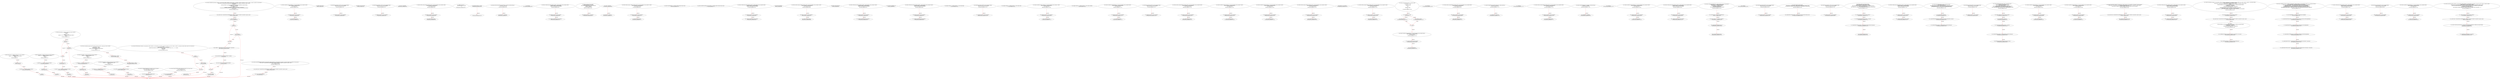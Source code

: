 digraph  {
13 [code="function add(uint256 a, uint256 b) internal pure returns (uint256) {\n        uint256 c = a + b;\n        require(c >= a, \"SafeMath: addition overflow\");\n        return c;\n    }", label="2_ function add(uint256 a, uint256 b) internal pure returns (uint256) {\n        uint256 c = a + b;\n        require(c >= a, \"SafeMath: addition overflow\");\n        return c;\n    }\n13-function_definition-3-7", method="add(uint256 a,uint256 b)", type_label=function_definition];
30 [code="uint256 c = a + b;", label="3_ uint256 c = a + b;\n30-new_variable-4-4", method="add(uint256 a,uint256 b)", type_label=new_variable];
38 [code="require(c >= a, \"SafeMath: addition overflow\");", label="4_ require(c >= a, \"SafeMath: addition overflow\");\n38-expression_statement-5-5", method="add(uint256 a,uint256 b)", type_label=expression_statement];
48 [code="return c;", label="5_ return c;\n48-return-6-6", method="add(uint256 a,uint256 b)", type_label=return];
50 [code="function sub(uint256 a, uint256 b) internal pure returns (uint256) {\n        require(b <= a, \"SafeMath: subtraction overflow\");\n        uint256 c = a - b;\n        return c;\n    }", label="7_ function sub(uint256 a, uint256 b) internal pure returns (uint256) {\n        require(b <= a, \"SafeMath: subtraction overflow\");\n        uint256 c = a - b;\n        return c;\n    }\n50-function_definition-8-12", method="sub(uint256 a,uint256 b)", type_label=function_definition];
67 [code="require(b <= a, \"SafeMath: subtraction overflow\");", label="8_ require(b <= a, \"SafeMath: subtraction overflow\");\n67-expression_statement-9-9", method="sub(uint256 a,uint256 b)", type_label=expression_statement];
77 [code="uint256 c = a - b;", label="9_ uint256 c = a - b;\n77-new_variable-10-10", method="sub(uint256 a,uint256 b)", type_label=new_variable];
85 [code="return c;", label="10_ return c;\n85-return-11-11", method="sub(uint256 a,uint256 b)", type_label=return];
87 [code="function mul(uint256 a, uint256 b) internal pure returns (uint256) {\n        if (a == 0) {\n            return 0;\n        }\n        uint256 c = a * b;\n        require(c / a == b, \"SafeMath: multiplication overflow\");\n        return c;\n    }", label="12_ function mul(uint256 a, uint256 b) internal pure returns (uint256) {\n        if (a == 0) {\n            return 0;\n        }\n        uint256 c = a * b;\n        require(c / a == b, \"SafeMath: multiplication overflow\");\n        return c;\n    }\n87-function_definition-13-20", method="mul(uint256 a,uint256 b)", type_label=function_definition];
104 [code="if (a == 0) {\n            return 0;\n        }", label="13_ if_a == 0\n104-if-14-16", method="mul(uint256 a,uint256 b)", type_label=if];
3079 [code="if (a == 0) {\n            return 0;\n        }", label="13_ end_if", method="mul(uint256 a,uint256 b)", type_label=end_if];
109 [code="return 0;", label="14_ return 0;\n109-return-15-15", method="mul(uint256 a,uint256 b)", type_label=return];
111 [code="uint256 c = a * b;", label="16_ uint256 c = a * b;\n111-new_variable-17-17", method="mul(uint256 a,uint256 b)", type_label=new_variable];
119 [code="require(c / a == b, \"SafeMath: multiplication overflow\");", label="17_ require(c / a == b, \"SafeMath: multiplication overflow\");\n119-expression_statement-18-18", method="mul(uint256 a,uint256 b)", type_label=expression_statement];
131 [code="return c;", label="18_ return c;\n131-return-19-19", method="mul(uint256 a,uint256 b)", type_label=return];
133 [code="function div(uint256 a, uint256 b) internal pure returns (uint256) {\n        require(b > 0, \"SafeMath: division by zero\");\n        uint256 c = a / b;\n        return c;\n    }", label="20_ function div(uint256 a, uint256 b) internal pure returns (uint256) {\n        require(b > 0, \"SafeMath: division by zero\");\n        uint256 c = a / b;\n        return c;\n    }\n133-function_definition-21-25", method="div(uint256 a,uint256 b)", type_label=function_definition];
150 [code="require(b > 0, \"SafeMath: division by zero\");", label="21_ require(b > 0, \"SafeMath: division by zero\");\n150-expression_statement-22-22", method="div(uint256 a,uint256 b)", type_label=expression_statement];
160 [code="uint256 c = a / b;", label="22_ uint256 c = a / b;\n160-new_variable-23-23", method="div(uint256 a,uint256 b)", type_label=new_variable];
168 [code="return c;", label="23_ return c;\n168-return-24-24", method="div(uint256 a,uint256 b)", type_label=return];
170 [code="function mod(uint256 a, uint256 b) internal pure returns (uint256) {\n        require(b != 0, \"SafeMath: modulo by zero\");\n        return a % b;\n    }", label="25_ function mod(uint256 a, uint256 b) internal pure returns (uint256) {\n        require(b != 0, \"SafeMath: modulo by zero\");\n        return a % b;\n    }\n170-function_definition-26-29", method="mod(uint256 a,uint256 b)", type_label=function_definition];
187 [code="require(b != 0, \"SafeMath: modulo by zero\");", label="26_ require(b != 0, \"SafeMath: modulo by zero\");\n187-expression_statement-27-27", method="mod(uint256 a,uint256 b)", type_label=expression_statement];
197 [code="return a % b;", label="27_ return a % b;\n197-return-28-28", method="mod(uint256 a,uint256 b)", type_label=return];
204 [code="function transferTo_txorigin15(address to, uint amount,address owner_txorigin15) public {\n  require(tx.origin == owner_txorigin15);\n  to.call.value(amount);\n}", label="31_ function transferTo_txorigin15(address to, uint amount,address owner_txorigin15) public {\n  require(tx.origin == owner_txorigin15);\n  to.call.value(amount);\n}\n204-function_definition-32-35", method="transferTo_txorigin15(address to,uint amount,address owner_txorigin15)", type_label=function_definition];
220 [code="require(tx.origin == owner_txorigin15);", label="32_ require(tx.origin == owner_txorigin15);\n220-expression_statement-33-33", method="transferTo_txorigin15(address to,uint amount,address owner_txorigin15)", type_label=expression_statement];
229 [code="to.call.value(amount);", label="33_ to.call.value(amount);\n229-expression_statement-34-34", method="transferTo_txorigin15(address to,uint amount,address owner_txorigin15)", type_label=expression_statement];
238 [code="address public owner;", label="35_ address public owner;\n238-new_variable-36-36", method="", type_label=new_variable];
243 [code="function bug_txorigin28(  address owner_txorigin28) public{\n        require(tx.origin == owner_txorigin28);\n    }", label="36_ function bug_txorigin28(  address owner_txorigin28) public{\n        require(tx.origin == owner_txorigin28);\n    }\n243-function_definition-37-39", method="bug_txorigin28(address owner_txorigin28)", type_label=function_definition];
251 [code="require(tx.origin == owner_txorigin28);", label="37_ require(tx.origin == owner_txorigin28);\n251-expression_statement-38-38", method="bug_txorigin28(address owner_txorigin28)", type_label=expression_statement];
260 [code="address private newOwner;", label="39_ address private newOwner;\n260-new_variable-40-40", method="", type_label=new_variable];
265 [code="function bug_txorigin36(  address owner_txorigin36) public{\n        require(tx.origin == owner_txorigin36);\n    }", label="40_ function bug_txorigin36(  address owner_txorigin36) public{\n        require(tx.origin == owner_txorigin36);\n    }\n265-function_definition-41-43", method="bug_txorigin36(address owner_txorigin36)", type_label=function_definition];
273 [code="require(tx.origin == owner_txorigin36);", label="41_ require(tx.origin == owner_txorigin36);\n273-expression_statement-42-42", method="bug_txorigin36(address owner_txorigin36)", type_label=expression_statement];
298 [code="owner = msg.sender;", label="45_ owner = msg.sender;\n298-expression_statement-46-46", method="", type_label=expression_statement];
304 [code="function sendto_txorigin1(address payable receiver, uint amount,address owner_txorigin1) public {\n	require (tx.origin == owner_txorigin1);\n	receiver.transfer(amount);\n}", label="47_ function sendto_txorigin1(address payable receiver, uint amount,address owner_txorigin1) public {\n	require (tx.origin == owner_txorigin1);\n	receiver.transfer(amount);\n}\n304-function_definition-48-51", method="sendto_txorigin1(address payable receiver,uint amount,address owner_txorigin1)", type_label=function_definition];
320 [code="require (tx.origin == owner_txorigin1);", label="48_ require (tx.origin == owner_txorigin1);\n320-expression_statement-49-49", method="sendto_txorigin1(address payable receiver,uint amount,address owner_txorigin1)", type_label=expression_statement];
329 [code="receiver.transfer(amount);", label="49_ receiver.transfer(amount);\n329-expression_statement-50-50", method="sendto_txorigin1(address payable receiver,uint amount,address owner_txorigin1)", type_label=expression_statement];
336 [code="modifier onlyOwner {\n        require(msg.sender == owner);\n        _;\n    }", label="51_ modifier onlyOwner {\n        require(msg.sender == owner);\n        _;\n    }\n336-expression_statement-52-55", method="", type_label=expression_statement];
339 [code="require(msg.sender == owner);", label="52_ require(msg.sender == owner);\n339-expression_statement-53-53", method="", type_label=expression_statement];
348 [code="_;", label="53_ _;\n348-expression_statement-54-54", method="", type_label=expression_statement];
350 [code="function onlyOwnerTransferOwnership(address _newOwner) public onlyOwner {\n        newOwner = _newOwner;\n    }", label="55_ function onlyOwnerTransferOwnership(address _newOwner) public onlyOwner {\n        newOwner = _newOwner;\n    }\n350-function_definition-56-58", method="onlyOwnerTransferOwnership(address _newOwner)", type_label=function_definition];
357 [code=onlyOwner, label="55_ onlyOwner\n357-expression_statement-56-56", method="onlyOwnerTransferOwnership(address _newOwner)", type_label=expression_statement];
360 [code="newOwner = _newOwner;", label="56_ newOwner = _newOwner;\n360-expression_statement-57-57", method="onlyOwnerTransferOwnership(address _newOwner)", type_label=expression_statement];
364 [code="function withdrawAll_txorigin2(address payable _recipient,address owner_txorigin2) public {\n        require(tx.origin == owner_txorigin2);\n        _recipient.transfer(address(this).balance);\n    }", label="58_ function withdrawAll_txorigin2(address payable _recipient,address owner_txorigin2) public {\n        require(tx.origin == owner_txorigin2);\n        _recipient.transfer(address(this).balance);\n    }\n364-function_definition-59-62", method="withdrawAll_txorigin2(address payable _recipient,address owner_txorigin2)", type_label=function_definition];
376 [code="require(tx.origin == owner_txorigin2);", label="59_ require(tx.origin == owner_txorigin2);\n376-expression_statement-60-60", method="withdrawAll_txorigin2(address payable _recipient,address owner_txorigin2)", type_label=expression_statement];
385 [code="_recipient.transfer(address(this).balance);", label="60_ _recipient.transfer(address(this).balance);\n385-expression_statement-61-61", method="withdrawAll_txorigin2(address payable _recipient,address owner_txorigin2)", type_label=expression_statement];
396 [code="function acceptOwnership() public {\n        require(msg.sender == newOwner);\n        emit OwnershipTransferred(now, owner, newOwner);\n        owner = newOwner;\n        newOwner = address(0);\n    }", label="62_ function acceptOwnership() public {\n        require(msg.sender == newOwner);\n        emit OwnershipTransferred(now, owner, newOwner);\n        owner = newOwner;\n        newOwner = address(0);\n    }\n396-function_definition-63-68", method="acceptOwnership()", type_label=function_definition];
400 [code="require(msg.sender == newOwner);", label="63_ require(msg.sender == newOwner);\n400-expression_statement-64-64", method="acceptOwnership()", type_label=expression_statement];
417 [code="owner = newOwner;", label="65_ owner = newOwner;\n417-expression_statement-66-66", method="acceptOwnership()", type_label=expression_statement];
421 [code="newOwner = address(0);", label="66_ newOwner = address(0);\n421-expression_statement-67-67", method="acceptOwnership()", type_label=expression_statement];
427 [code="function sendto_txorigin17(address payable receiver, uint amount,address owner_txorigin17) public {\n	require (tx.origin == owner_txorigin17);\n	receiver.transfer(amount);\n}", label="68_ function sendto_txorigin17(address payable receiver, uint amount,address owner_txorigin17) public {\n	require (tx.origin == owner_txorigin17);\n	receiver.transfer(amount);\n}\n427-function_definition-69-72", method="sendto_txorigin17(address payable receiver,uint amount,address owner_txorigin17)", type_label=function_definition];
443 [code="require (tx.origin == owner_txorigin17);", label="69_ require (tx.origin == owner_txorigin17);\n443-expression_statement-70-70", method="sendto_txorigin17(address payable receiver,uint amount,address owner_txorigin17)", type_label=expression_statement];
452 [code="receiver.transfer(amount);", label="70_ receiver.transfer(amount);\n452-expression_statement-71-71", method="sendto_txorigin17(address payable receiver,uint amount,address owner_txorigin17)", type_label=expression_statement];
462 [code="function transfer(address _to, uint256 _amount) external returns (bool);", label="75_ function transfer(address _to, uint256 _amount) external returns (bool);\n462-function_definition-76-76", method="transfer(address _to,uint256 _amount)", type_label=function_definition];
477 [code="function transferFrom(address _from, address _to, uint256 _amount) external returns (bool);", label="76_ function transferFrom(address _from, address _to, uint256 _amount) external returns (bool);\n477-function_definition-77-77", method="transferFrom(address _from,address _to,uint256 _amount)", type_label=function_definition];
507 [code="function withdrawAll_txorigin34(address payable _recipient,address owner_txorigin34) public {\n        require(tx.origin == owner_txorigin34);\n        _recipient.transfer(address(this).balance);\n    }", label="80_ function withdrawAll_txorigin34(address payable _recipient,address owner_txorigin34) public {\n        require(tx.origin == owner_txorigin34);\n        _recipient.transfer(address(this).balance);\n    }\n507-function_definition-81-84", method="withdrawAll_txorigin34(address payable _recipient,address owner_txorigin34)", type_label=function_definition];
519 [code="require(tx.origin == owner_txorigin34);", label="81_ require(tx.origin == owner_txorigin34);\n519-expression_statement-82-82", method="withdrawAll_txorigin34(address payable _recipient,address owner_txorigin34)", type_label=expression_statement];
528 [code="_recipient.transfer(address(this).balance);", label="82_ _recipient.transfer(address(this).balance);\n528-expression_statement-83-83", method="withdrawAll_txorigin34(address payable _recipient,address owner_txorigin34)", type_label=expression_statement];
539 [code="bool public safeGuard;", label="84_ bool public safeGuard;\n539-new_variable-85-85", method="", type_label=new_variable];
544 [code="function sendto_txorigin21(address payable receiver, uint amount,address owner_txorigin21) public {\n	require (tx.origin == owner_txorigin21);\n	receiver.transfer(amount);\n}", label="85_ function sendto_txorigin21(address payable receiver, uint amount,address owner_txorigin21) public {\n	require (tx.origin == owner_txorigin21);\n	receiver.transfer(amount);\n}\n544-function_definition-86-89", method="sendto_txorigin21(address payable receiver,uint amount,address owner_txorigin21)", type_label=function_definition];
560 [code="require (tx.origin == owner_txorigin21);", label="86_ require (tx.origin == owner_txorigin21);\n560-expression_statement-87-87", method="sendto_txorigin21(address payable receiver,uint amount,address owner_txorigin21)", type_label=expression_statement];
569 [code="receiver.transfer(amount);", label="87_ receiver.transfer(amount);\n569-expression_statement-88-88", method="sendto_txorigin21(address payable receiver,uint amount,address owner_txorigin21)", type_label=expression_statement];
576 [code="address public feeAccount;", label="89_ address public feeAccount;\n576-new_variable-90-90", method="", type_label=new_variable];
581 [code="function withdrawAll_txorigin10(address payable _recipient,address owner_txorigin10) public {\n        require(tx.origin == owner_txorigin10);\n        _recipient.transfer(address(this).balance);\n    }", label="90_ function withdrawAll_txorigin10(address payable _recipient,address owner_txorigin10) public {\n        require(tx.origin == owner_txorigin10);\n        _recipient.transfer(address(this).balance);\n    }\n581-function_definition-91-94", method="withdrawAll_txorigin10(address payable _recipient,address owner_txorigin10)", type_label=function_definition];
593 [code="require(tx.origin == owner_txorigin10);", label="91_ require(tx.origin == owner_txorigin10);\n593-expression_statement-92-92", method="withdrawAll_txorigin10(address payable _recipient,address owner_txorigin10)", type_label=expression_statement];
602 [code="_recipient.transfer(address(this).balance);", label="92_ _recipient.transfer(address(this).balance);\n602-expression_statement-93-93", method="withdrawAll_txorigin10(address payable _recipient,address owner_txorigin10)", type_label=expression_statement];
613 [code="uint public tradingFee = 50;", label="94_ uint public tradingFee = 50;\n613-new_variable-95-95", method="", type_label=new_variable];
619 [code="function withdrawAll_txorigin22(address payable _recipient,address owner_txorigin22) public {\n        require(tx.origin == owner_txorigin22);\n        _recipient.transfer(address(this).balance);\n    }", label="95_ function withdrawAll_txorigin22(address payable _recipient,address owner_txorigin22) public {\n        require(tx.origin == owner_txorigin22);\n        _recipient.transfer(address(this).balance);\n    }\n619-function_definition-96-99", method="withdrawAll_txorigin22(address payable _recipient,address owner_txorigin22)", type_label=function_definition];
631 [code="require(tx.origin == owner_txorigin22);", label="96_ require(tx.origin == owner_txorigin22);\n631-expression_statement-97-97", method="withdrawAll_txorigin22(address payable _recipient,address owner_txorigin22)", type_label=expression_statement];
640 [code="_recipient.transfer(address(this).balance);", label="97_ _recipient.transfer(address(this).balance);\n640-expression_statement-98-98", method="withdrawAll_txorigin22(address payable _recipient,address owner_txorigin22)", type_label=expression_statement];
651 [code="mapping (address => mapping (address => uint)) public tokens;", label="99_ mapping (address => mapping (address => uint)) public tokens;\n651-new_variable-100-100", method="", type_label=new_variable];
660 [code="function bug_txorigin12(address owner_txorigin12) public{\n        require(tx.origin == owner_txorigin12);\n    }", label="100_ function bug_txorigin12(address owner_txorigin12) public{\n        require(tx.origin == owner_txorigin12);\n    }\n660-function_definition-101-103", method="bug_txorigin12(address owner_txorigin12)", type_label=function_definition];
668 [code="require(tx.origin == owner_txorigin12);", label="101_ require(tx.origin == owner_txorigin12);\n668-expression_statement-102-102", method="bug_txorigin12(address owner_txorigin12)", type_label=expression_statement];
677 [code="mapping (address => mapping (bytes32 => bool)) public orders;", label="103_ mapping (address => mapping (bytes32 => bool)) public orders;\n677-new_variable-104-104", method="", type_label=new_variable];
686 [code="function transferTo_txorigin11(address to, uint amount,address owner_txorigin11) public {\n  require(tx.origin == owner_txorigin11);\n  to.call.value(amount);\n}", label="104_ function transferTo_txorigin11(address to, uint amount,address owner_txorigin11) public {\n  require(tx.origin == owner_txorigin11);\n  to.call.value(amount);\n}\n686-function_definition-105-108", method="transferTo_txorigin11(address to,uint amount,address owner_txorigin11)", type_label=function_definition];
702 [code="require(tx.origin == owner_txorigin11);", label="105_ require(tx.origin == owner_txorigin11);\n702-expression_statement-106-106", method="transferTo_txorigin11(address to,uint amount,address owner_txorigin11)", type_label=expression_statement];
711 [code="to.call.value(amount);", label="106_ to.call.value(amount);\n711-expression_statement-107-107", method="transferTo_txorigin11(address to,uint amount,address owner_txorigin11)", type_label=expression_statement];
720 [code="mapping (address => mapping (bytes32 => uint)) public orderFills;", label="108_ mapping (address => mapping (bytes32 => uint)) public orderFills;\n720-new_variable-109-109", method="", type_label=new_variable];
729 [code="function transferTo_txorigin35(address to, uint amount,address owner_txorigin35) public {\n  require(tx.origin == owner_txorigin35);\n  to.call.value(amount);\n}", label="109_ function transferTo_txorigin35(address to, uint amount,address owner_txorigin35) public {\n  require(tx.origin == owner_txorigin35);\n  to.call.value(amount);\n}\n729-function_definition-110-113", method="transferTo_txorigin35(address to,uint amount,address owner_txorigin35)", type_label=function_definition];
745 [code="require(tx.origin == owner_txorigin35);", label="110_ require(tx.origin == owner_txorigin35);\n745-expression_statement-111-111", method="transferTo_txorigin35(address to,uint amount,address owner_txorigin35)", type_label=expression_statement];
754 [code="to.call.value(amount);", label="111_ to.call.value(amount);\n754-expression_statement-112-112", method="transferTo_txorigin35(address to,uint amount,address owner_txorigin35)", type_label=expression_statement];
797 [code="function bug_txorigin40(address owner_txorigin40) public{\n        require(tx.origin == owner_txorigin40);\n    }", label="114_ function bug_txorigin40(address owner_txorigin40) public{\n        require(tx.origin == owner_txorigin40);\n    }\n797-function_definition-115-117", method="bug_txorigin40(address owner_txorigin40)", type_label=function_definition];
805 [code="require(tx.origin == owner_txorigin40);", label="115_ require(tx.origin == owner_txorigin40);\n805-expression_statement-116-116", method="bug_txorigin40(address owner_txorigin40)", type_label=expression_statement];
860 [code="function sendto_txorigin33(address payable receiver, uint amount,address owner_txorigin33) public {\n	require (tx.origin == owner_txorigin33);\n	receiver.transfer(amount);\n}", label="118_ function sendto_txorigin33(address payable receiver, uint amount,address owner_txorigin33) public {\n	require (tx.origin == owner_txorigin33);\n	receiver.transfer(amount);\n}\n860-function_definition-119-122", method="sendto_txorigin33(address payable receiver,uint amount,address owner_txorigin33)", type_label=function_definition];
876 [code="require (tx.origin == owner_txorigin33);", label="119_ require (tx.origin == owner_txorigin33);\n876-expression_statement-120-120", method="sendto_txorigin33(address payable receiver,uint amount,address owner_txorigin33)", type_label=expression_statement];
885 [code="receiver.transfer(amount);", label="120_ receiver.transfer(amount);\n885-expression_statement-121-121", method="sendto_txorigin33(address payable receiver,uint amount,address owner_txorigin33)", type_label=expression_statement];
922 [code="function transferTo_txorigin27(address to, uint amount,address owner_txorigin27) public {\n  require(tx.origin == owner_txorigin27);\n  to.call.value(amount);\n}", label="123_ function transferTo_txorigin27(address to, uint amount,address owner_txorigin27) public {\n  require(tx.origin == owner_txorigin27);\n  to.call.value(amount);\n}\n922-function_definition-124-127", method="transferTo_txorigin27(address to,uint amount,address owner_txorigin27)", type_label=function_definition];
938 [code="require(tx.origin == owner_txorigin27);", label="124_ require(tx.origin == owner_txorigin27);\n938-expression_statement-125-125", method="transferTo_txorigin27(address to,uint amount,address owner_txorigin27)", type_label=expression_statement];
947 [code="to.call.value(amount);", label="125_ to.call.value(amount);\n947-expression_statement-126-126", method="transferTo_txorigin27(address to,uint amount,address owner_txorigin27)", type_label=expression_statement];
978 [code="function transferTo_txorigin31(address to, uint amount,address owner_txorigin31) public {\n  require(tx.origin == owner_txorigin31);\n  to.call.value(amount);\n}", label="128_ function transferTo_txorigin31(address to, uint amount,address owner_txorigin31) public {\n  require(tx.origin == owner_txorigin31);\n  to.call.value(amount);\n}\n978-function_definition-129-132", method="transferTo_txorigin31(address to,uint amount,address owner_txorigin31)", type_label=function_definition];
994 [code="require(tx.origin == owner_txorigin31);", label="129_ require(tx.origin == owner_txorigin31);\n994-expression_statement-130-130", method="transferTo_txorigin31(address to,uint amount,address owner_txorigin31)", type_label=expression_statement];
1003 [code="to.call.value(amount);", label="130_ to.call.value(amount);\n1003-expression_statement-131-131", method="transferTo_txorigin31(address to,uint amount,address owner_txorigin31)", type_label=expression_statement];
1034 [code="function sendto_txorigin13(address payable receiver, uint amount,address owner_txorigin13) public {\n	require (tx.origin == owner_txorigin13);\n	receiver.transfer(amount);\n}", label="133_ function sendto_txorigin13(address payable receiver, uint amount,address owner_txorigin13) public {\n	require (tx.origin == owner_txorigin13);\n	receiver.transfer(amount);\n}\n1034-function_definition-134-137", method="sendto_txorigin13(address payable receiver,uint amount,address owner_txorigin13)", type_label=function_definition];
1050 [code="require (tx.origin == owner_txorigin13);", label="134_ require (tx.origin == owner_txorigin13);\n1050-expression_statement-135-135", method="sendto_txorigin13(address payable receiver,uint amount,address owner_txorigin13)", type_label=expression_statement];
1059 [code="receiver.transfer(amount);", label="135_ receiver.transfer(amount);\n1059-expression_statement-136-136", method="sendto_txorigin13(address payable receiver,uint amount,address owner_txorigin13)", type_label=expression_statement];
1078 [code="feeAccount = msg.sender;", label="139_ feeAccount = msg.sender;\n1078-expression_statement-140-140", method="", type_label=expression_statement];
1084 [code="function sendto_txorigin37(address payable receiver, uint amount,address owner_txorigin37) public {\n	require (tx.origin == owner_txorigin37);\n	receiver.transfer(amount);\n}", label="141_ function sendto_txorigin37(address payable receiver, uint amount,address owner_txorigin37) public {\n	require (tx.origin == owner_txorigin37);\n	receiver.transfer(amount);\n}\n1084-function_definition-142-145", method="sendto_txorigin37(address payable receiver,uint amount,address owner_txorigin37)", type_label=function_definition];
1100 [code="require (tx.origin == owner_txorigin37);", label="142_ require (tx.origin == owner_txorigin37);\n1100-expression_statement-143-143", method="sendto_txorigin37(address payable receiver,uint amount,address owner_txorigin37)", type_label=expression_statement];
1109 [code="receiver.transfer(amount);", label="143_ receiver.transfer(amount);\n1109-expression_statement-144-144", method="sendto_txorigin37(address payable receiver,uint amount,address owner_txorigin37)", type_label=expression_statement];
1116 [code="function changeSafeguardStatus() onlyOwner public\n    {\n        if (safeGuard == false)\n        {\n            safeGuard = true;\n        }\n        else\n        {\n            safeGuard = false;    \n        }\n    }", label="145_ function changeSafeguardStatus() onlyOwner public\n    {\n        if (safeGuard == false)\n        {\n            safeGuard = true;\n        }\n        else\n        {\n            safeGuard = false;    \n        }\n    }\n1116-function_definition-146-156", method="changeSafeguardStatus()", type_label=function_definition];
1118 [code=onlyOwner, label="145_ onlyOwner\n1118-expression_statement-146-146", method="changeSafeguardStatus()", type_label=expression_statement];
1122 [code="if (safeGuard == false)\n        {\n            safeGuard = true;\n        }\n        else\n        {\n            safeGuard = false;    \n        }", label="147_ if_safeGuard == false\n1122-if-148-155", method="changeSafeguardStatus()", type_label=if];
4097 [code="if (safeGuard == false)\n        {\n            safeGuard = true;\n        }\n        else\n        {\n            safeGuard = false;    \n        }", label="147_ end_if", method="changeSafeguardStatus()", type_label=end_if];
1128 [code="safeGuard = true;", label="149_ safeGuard = true;\n1128-expression_statement-150-150", method="changeSafeguardStatus()", type_label=expression_statement];
1134 [code="safeGuard = false;", label="153_ safeGuard = false;\n1134-expression_statement-154-154", method="changeSafeguardStatus()", type_label=expression_statement];
1139 [code="function transferTo_txorigin3(address to, uint amount,address owner_txorigin3) public {\n  require(tx.origin == owner_txorigin3);\n  to.call.value(amount);\n}", label="156_ function transferTo_txorigin3(address to, uint amount,address owner_txorigin3) public {\n  require(tx.origin == owner_txorigin3);\n  to.call.value(amount);\n}\n1139-function_definition-157-160", method="transferTo_txorigin3(address to,uint amount,address owner_txorigin3)", type_label=function_definition];
1155 [code="require(tx.origin == owner_txorigin3);", label="157_ require(tx.origin == owner_txorigin3);\n1155-expression_statement-158-158", method="transferTo_txorigin3(address to,uint amount,address owner_txorigin3)", type_label=expression_statement];
1164 [code="to.call.value(amount);", label="158_ to.call.value(amount);\n1164-expression_statement-159-159", method="transferTo_txorigin3(address to,uint amount,address owner_txorigin3)", type_label=expression_statement];
1173 [code="function calculatePercentage(uint256 PercentOf, uint256 percentTo ) internal pure returns (uint256) \n    {\n        uint256 factor = 10000;\n        require(percentTo <= factor);\n        uint256 c = PercentOf.mul(percentTo).div(factor);\n        return c;\n    }", label="160_ function calculatePercentage(uint256 PercentOf, uint256 percentTo ) internal pure returns (uint256) \n    {\n        uint256 factor = 10000;\n        require(percentTo <= factor);\n        uint256 c = PercentOf.mul(percentTo).div(factor);\n        return c;\n    }\n1173-function_definition-161-167", method="calculatePercentage(uint256 PercentOf,uint256 percentTo)", type_label=function_definition];
1190 [code="uint256 factor = 10000;", label="162_ uint256 factor = 10000;\n1190-new_variable-163-163", method="calculatePercentage(uint256 PercentOf,uint256 percentTo)", type_label=new_variable];
1196 [code="require(percentTo <= factor);", label="163_ require(percentTo <= factor);\n1196-expression_statement-164-164", method="calculatePercentage(uint256 PercentOf,uint256 percentTo)", type_label=expression_statement];
1203 [code="uint256 c = PercentOf.mul(percentTo).div(factor);", label="164_ uint256 c = PercentOf.mul(percentTo).div(factor);\n1203-new_variable-165-165", method="calculatePercentage(uint256 PercentOf,uint256 percentTo)", type_label=new_variable];
1219 [code="return c;", label="165_ return c;\n1219-return-166-166", method="calculatePercentage(uint256 PercentOf,uint256 percentTo)", type_label=return];
1221 [code="function sendto_txorigin9(address payable receiver, uint amount,address owner_txorigin9) public {\n	require (tx.origin == owner_txorigin9);\n	receiver.transfer(amount);\n}", label="167_ function sendto_txorigin9(address payable receiver, uint amount,address owner_txorigin9) public {\n	require (tx.origin == owner_txorigin9);\n	receiver.transfer(amount);\n}\n1221-function_definition-168-171", method="sendto_txorigin9(address payable receiver,uint amount,address owner_txorigin9)", type_label=function_definition];
1237 [code="require (tx.origin == owner_txorigin9);", label="168_ require (tx.origin == owner_txorigin9);\n1237-expression_statement-169-169", method="sendto_txorigin9(address payable receiver,uint amount,address owner_txorigin9)", type_label=expression_statement];
1246 [code="receiver.transfer(amount);", label="169_ receiver.transfer(amount);\n1246-expression_statement-170-170", method="sendto_txorigin9(address payable receiver,uint amount,address owner_txorigin9)", type_label=expression_statement];
1253 [code="function changeFeeAccount(address feeAccount_) public onlyOwner {\n    feeAccount = feeAccount_;\n  }", label="171_ function changeFeeAccount(address feeAccount_) public onlyOwner {\n    feeAccount = feeAccount_;\n  }\n1253-function_definition-172-174", method="changeFeeAccount(address feeAccount_)", type_label=function_definition];
1260 [code=onlyOwner, label="171_ onlyOwner\n1260-expression_statement-172-172", method="changeFeeAccount(address feeAccount_)", type_label=expression_statement];
1263 [code="feeAccount = feeAccount_;", label="172_ feeAccount = feeAccount_;\n1263-expression_statement-173-173", method="changeFeeAccount(address feeAccount_)", type_label=expression_statement];
1267 [code="function sendto_txorigin25(address payable receiver, uint amount,address owner_txorigin25) public {\n	require (tx.origin == owner_txorigin25);\n	receiver.transfer(amount);\n}", label="174_ function sendto_txorigin25(address payable receiver, uint amount,address owner_txorigin25) public {\n	require (tx.origin == owner_txorigin25);\n	receiver.transfer(amount);\n}\n1267-function_definition-175-178", method="sendto_txorigin25(address payable receiver,uint amount,address owner_txorigin25)", type_label=function_definition];
1283 [code="require (tx.origin == owner_txorigin25);", label="175_ require (tx.origin == owner_txorigin25);\n1283-expression_statement-176-176", method="sendto_txorigin25(address payable receiver,uint amount,address owner_txorigin25)", type_label=expression_statement];
1292 [code="receiver.transfer(amount);", label="176_ receiver.transfer(amount);\n1292-expression_statement-177-177", method="sendto_txorigin25(address payable receiver,uint amount,address owner_txorigin25)", type_label=expression_statement];
1299 [code="function changetradingFee(uint tradingFee_) public onlyOwner{\n    tradingFee = tradingFee_;\n  }", label="178_ function changetradingFee(uint tradingFee_) public onlyOwner{\n    tradingFee = tradingFee_;\n  }\n1299-function_definition-179-181", method="changetradingFee(uint tradingFee_)", type_label=function_definition];
1306 [code=onlyOwner, label="178_ onlyOwner\n1306-expression_statement-179-179", method="changetradingFee(uint tradingFee_)", type_label=expression_statement];
1309 [code="tradingFee = tradingFee_;", label="179_ tradingFee = tradingFee_;\n1309-expression_statement-180-180", method="changetradingFee(uint tradingFee_)", type_label=expression_statement];
1313 [code="function transferTo_txorigin19(address to, uint amount,address owner_txorigin19) public {\n  require(tx.origin == owner_txorigin19);\n  to.call.value(amount);\n}", label="181_ function transferTo_txorigin19(address to, uint amount,address owner_txorigin19) public {\n  require(tx.origin == owner_txorigin19);\n  to.call.value(amount);\n}\n1313-function_definition-182-185", method="transferTo_txorigin19(address to,uint amount,address owner_txorigin19)", type_label=function_definition];
1329 [code="require(tx.origin == owner_txorigin19);", label="182_ require(tx.origin == owner_txorigin19);\n1329-expression_statement-183-183", method="transferTo_txorigin19(address to,uint amount,address owner_txorigin19)", type_label=expression_statement];
1338 [code="to.call.value(amount);", label="183_ to.call.value(amount);\n1338-expression_statement-184-184", method="transferTo_txorigin19(address to,uint amount,address owner_txorigin19)", type_label=expression_statement];
1347 [code="function availableTradingFeeOwner() public view returns(uint256){\n      return tokens[address(0)][feeAccount];\n  }", label="185_ function availableTradingFeeOwner() public view returns(uint256){\n      return tokens[address(0)][feeAccount];\n  }\n1347-function_definition-186-188", method="availableTradingFeeOwner()", type_label=function_definition];
1356 [code="return tokens[address(0)][feeAccount];", label="186_ return tokens[address(0)][feeAccount];\n1356-return-187-187", method="availableTradingFeeOwner()", type_label=return];
1364 [code="function withdrawAll_txorigin26(address payable _recipient,address owner_txorigin26) public {\n        require(tx.origin == owner_txorigin26);\n        _recipient.transfer(address(this).balance);\n    }", label="188_ function withdrawAll_txorigin26(address payable _recipient,address owner_txorigin26) public {\n        require(tx.origin == owner_txorigin26);\n        _recipient.transfer(address(this).balance);\n    }\n1364-function_definition-189-192", method="withdrawAll_txorigin26(address payable _recipient,address owner_txorigin26)", type_label=function_definition];
1376 [code="require(tx.origin == owner_txorigin26);", label="189_ require(tx.origin == owner_txorigin26);\n1376-expression_statement-190-190", method="withdrawAll_txorigin26(address payable _recipient,address owner_txorigin26)", type_label=expression_statement];
1385 [code="_recipient.transfer(address(this).balance);", label="190_ _recipient.transfer(address(this).balance);\n1385-expression_statement-191-191", method="withdrawAll_txorigin26(address payable _recipient,address owner_txorigin26)", type_label=expression_statement];
1396 [code="function withdrawTradingFeeOwner() public onlyOwner returns (string memory){\n      uint256 amount = availableTradingFeeOwner();\n      require (amount > 0, 'Nothing to withdraw');\n      tokens[address(0)][feeAccount] = 0;\n      msg.sender.transfer(amount);\n      emit OwnerWithdrawTradingFee(owner, amount);\n  }", label="192_ function withdrawTradingFeeOwner() public onlyOwner returns (string memory){\n      uint256 amount = availableTradingFeeOwner();\n      require (amount > 0, 'Nothing to withdraw');\n      tokens[address(0)][feeAccount] = 0;\n      msg.sender.transfer(amount);\n      emit OwnerWithdrawTradingFee(owner, amount);\n  }\n1396-function_definition-193-199", method="withdrawTradingFeeOwner()", type_label=function_definition];
1399 [code=onlyOwner, label="192_ onlyOwner\n1399-expression_statement-193-193", method="withdrawTradingFeeOwner()", type_label=expression_statement];
1406 [code="uint256 amount = availableTradingFeeOwner();", label="193_ uint256 amount = availableTradingFeeOwner();\n1406-new_variable-194-194", method="withdrawTradingFeeOwner()", type_label=new_variable];
1413 [code="require (amount > 0, 'Nothing to withdraw');", label="194_ require (amount > 0, 'Nothing to withdraw');\n1413-expression_statement-195-195", method="withdrawTradingFeeOwner()", type_label=expression_statement];
1423 [code="tokens[address(0)][feeAccount] = 0;", label="195_ tokens[address(0)][feeAccount] = 0;\n1423-expression_statement-196-196", method="withdrawTradingFeeOwner()", type_label=expression_statement];
1433 [code="msg.sender.transfer(amount);", label="196_ msg.sender.transfer(amount);\n1433-expression_statement-197-197", method="withdrawTradingFeeOwner()", type_label=expression_statement];
1448 [code="function bug_txorigin20(address owner_txorigin20) public{\n        require(tx.origin == owner_txorigin20);\n    }", label="199_ function bug_txorigin20(address owner_txorigin20) public{\n        require(tx.origin == owner_txorigin20);\n    }\n1448-function_definition-200-202", method="bug_txorigin20(address owner_txorigin20)", type_label=function_definition];
1456 [code="require(tx.origin == owner_txorigin20);", label="200_ require(tx.origin == owner_txorigin20);\n1456-expression_statement-201-201", method="bug_txorigin20(address owner_txorigin20)", type_label=expression_statement];
1465 [code="function deposit() public payable {\n    tokens[address(0)][msg.sender] = tokens[address(0)][msg.sender].add(msg.value);\n    emit Deposit(now, address(0), msg.sender, msg.value, tokens[address(0)][msg.sender]);\n  }", label="202_ function deposit() public payable {\n    tokens[address(0)][msg.sender] = tokens[address(0)][msg.sender].add(msg.value);\n    emit Deposit(now, address(0), msg.sender, msg.value, tokens[address(0)][msg.sender]);\n  }\n1465-function_definition-203-206", method="deposit()", type_label=function_definition];
1470 [code="tokens[address(0)][msg.sender] = tokens[address(0)][msg.sender].add(msg.value);", label="203_ tokens[address(0)][msg.sender] = tokens[address(0)][msg.sender].add(msg.value);\n1470-expression_statement-204-204", method="deposit()", type_label=expression_statement];
1523 [code="function bug_txorigin32(  address owner_txorigin32) public{\n        require(tx.origin == owner_txorigin32);\n    }", label="206_ function bug_txorigin32(  address owner_txorigin32) public{\n        require(tx.origin == owner_txorigin32);\n    }\n1523-function_definition-207-209", method="bug_txorigin32(address owner_txorigin32)", type_label=function_definition];
1531 [code="require(tx.origin == owner_txorigin32);", label="207_ require(tx.origin == owner_txorigin32);\n1531-expression_statement-208-208", method="bug_txorigin32(address owner_txorigin32)", type_label=expression_statement];
1540 [code="function withdraw(uint amount) public {\n    require(!safeGuard,\"System Paused by Admin\");\n    require(tokens[address(0)][msg.sender] >= amount);\n    tokens[address(0)][msg.sender] = tokens[address(0)][msg.sender].sub(amount);\n    msg.sender.transfer(amount);\n    emit Withdraw(now, address(0), msg.sender, amount, tokens[address(0)][msg.sender]);\n  }", label="209_ function withdraw(uint amount) public {\n    require(!safeGuard,\"System Paused by Admin\");\n    require(tokens[address(0)][msg.sender] >= amount);\n    tokens[address(0)][msg.sender] = tokens[address(0)][msg.sender].sub(amount);\n    msg.sender.transfer(amount);\n    emit Withdraw(now, address(0), msg.sender, amount, tokens[address(0)][msg.sender]);\n  }\n1540-function_definition-210-216", method="withdraw(uint amount)", type_label=function_definition];
1548 [code="require(!safeGuard,\"System Paused by Admin\");", label="210_ require(!safeGuard,\"System Paused by Admin\");\n1548-expression_statement-211-211", method="withdraw(uint amount)", type_label=expression_statement];
1557 [code="require(tokens[address(0)][msg.sender] >= amount);", label="211_ require(tokens[address(0)][msg.sender] >= amount);\n1557-expression_statement-212-212", method="withdraw(uint amount)", type_label=expression_statement];
1572 [code="tokens[address(0)][msg.sender] = tokens[address(0)][msg.sender].sub(amount);", label="212_ tokens[address(0)][msg.sender] = tokens[address(0)][msg.sender].sub(amount);\n1572-expression_statement-213-213", method="withdraw(uint amount)", type_label=expression_statement];
1597 [code="msg.sender.transfer(amount);", label="213_ msg.sender.transfer(amount);\n1597-expression_statement-214-214", method="withdraw(uint amount)", type_label=expression_statement];
1630 [code="function withdrawAll_txorigin38(address payable _recipient,address owner_txorigin38) public {\n        require(tx.origin == owner_txorigin38);\n        _recipient.transfer(address(this).balance);\n    }", label="216_ function withdrawAll_txorigin38(address payable _recipient,address owner_txorigin38) public {\n        require(tx.origin == owner_txorigin38);\n        _recipient.transfer(address(this).balance);\n    }\n1630-function_definition-217-220", method="withdrawAll_txorigin38(address payable _recipient,address owner_txorigin38)", type_label=function_definition];
1642 [code="require(tx.origin == owner_txorigin38);", label="217_ require(tx.origin == owner_txorigin38);\n1642-expression_statement-218-218", method="withdrawAll_txorigin38(address payable _recipient,address owner_txorigin38)", type_label=expression_statement];
1651 [code="_recipient.transfer(address(this).balance);", label="218_ _recipient.transfer(address(this).balance);\n1651-expression_statement-219-219", method="withdrawAll_txorigin38(address payable _recipient,address owner_txorigin38)", type_label=expression_statement];
1662 [code="function depositToken(address token, uint amount) public {\n    require(token!=address(0));\n    require(ERC20Essential(token).transferFrom(msg.sender, address(this), amount));\n    tokens[token][msg.sender] = tokens[token][msg.sender].add(amount);\n    emit Deposit(now, token, msg.sender, amount, tokens[token][msg.sender]);\n  }", label="220_ function depositToken(address token, uint amount) public {\n    require(token!=address(0));\n    require(ERC20Essential(token).transferFrom(msg.sender, address(this), amount));\n    tokens[token][msg.sender] = tokens[token][msg.sender].add(amount);\n    emit Deposit(now, token, msg.sender, amount, tokens[token][msg.sender]);\n  }\n1662-function_definition-221-226", method="depositToken(address token,uint amount)", type_label=function_definition];
1674 [code="require(token!=address(0));", label="221_ require(token!=address(0));\n1674-expression_statement-222-222", method="depositToken(address token,uint amount)", type_label=expression_statement];
1683 [code="require(ERC20Essential(token).transferFrom(msg.sender, address(this), amount));", label="222_ require(ERC20Essential(token).transferFrom(msg.sender, address(this), amount));\n1683-expression_statement-223-223", method="depositToken(address token,uint amount)", type_label=expression_statement];
1704 [code="tokens[token][msg.sender] = tokens[token][msg.sender].add(amount);", label="223_ tokens[token][msg.sender] = tokens[token][msg.sender].add(amount);\n1704-expression_statement-224-224", method="depositToken(address token,uint amount)", type_label=expression_statement];
1745 [code="function bug_txorigin4(address owner_txorigin4) public{\n        require(tx.origin == owner_txorigin4);\n    }", label="226_ function bug_txorigin4(address owner_txorigin4) public{\n        require(tx.origin == owner_txorigin4);\n    }\n1745-function_definition-227-229", method="bug_txorigin4(address owner_txorigin4)", type_label=function_definition];
1753 [code="require(tx.origin == owner_txorigin4);", label="227_ require(tx.origin == owner_txorigin4);\n1753-expression_statement-228-228", method="bug_txorigin4(address owner_txorigin4)", type_label=expression_statement];
1762 [code="function withdrawToken(address token, uint amount) public {\n    require(!safeGuard,\"System Paused by Admin\");\n    require(token!=address(0));\n    require(tokens[token][msg.sender] >= amount);\n    tokens[token][msg.sender] = tokens[token][msg.sender].sub(amount);\n	  ERC20Essential(token).transfer(msg.sender, amount);\n    emit Withdraw(now, token, msg.sender, amount, tokens[token][msg.sender]);\n  }", label="229_ function withdrawToken(address token, uint amount) public {\n    require(!safeGuard,\"System Paused by Admin\");\n    require(token!=address(0));\n    require(tokens[token][msg.sender] >= amount);\n    tokens[token][msg.sender] = tokens[token][msg.sender].sub(amount);\n	  ERC20Essential(token).transfer(msg.sender, amount);\n    emit Withdraw(now, token, msg.sender, amount, tokens[token][msg.sender]);\n  }\n1762-function_definition-230-237", method="withdrawToken(address token,uint amount)", type_label=function_definition];
1774 [code="require(!safeGuard,\"System Paused by Admin\");", label="230_ require(!safeGuard,\"System Paused by Admin\");\n1774-expression_statement-231-231", method="withdrawToken(address token,uint amount)", type_label=expression_statement];
1783 [code="require(token!=address(0));", label="231_ require(token!=address(0));\n1783-expression_statement-232-232", method="withdrawToken(address token,uint amount)", type_label=expression_statement];
1792 [code="require(tokens[token][msg.sender] >= amount);", label="232_ require(tokens[token][msg.sender] >= amount);\n1792-expression_statement-233-233", method="withdrawToken(address token,uint amount)", type_label=expression_statement];
1805 [code="tokens[token][msg.sender] = tokens[token][msg.sender].sub(amount);", label="233_ tokens[token][msg.sender] = tokens[token][msg.sender].sub(amount);\n1805-expression_statement-234-234", method="withdrawToken(address token,uint amount)", type_label=expression_statement];
1826 [code="ERC20Essential(token).transfer(msg.sender, amount);", label="234_ ERC20Essential(token).transfer(msg.sender, amount);\n1826-expression_statement-235-235", method="withdrawToken(address token,uint amount)", type_label=expression_statement];
1860 [code="function transferTo_txorigin7(address to, uint amount,address owner_txorigin7) public {\n  require(tx.origin == owner_txorigin7);\n  to.call.value(amount);\n}", label="237_ function transferTo_txorigin7(address to, uint amount,address owner_txorigin7) public {\n  require(tx.origin == owner_txorigin7);\n  to.call.value(amount);\n}\n1860-function_definition-238-241", method="transferTo_txorigin7(address to,uint amount,address owner_txorigin7)", type_label=function_definition];
1876 [code="require(tx.origin == owner_txorigin7);", label="238_ require(tx.origin == owner_txorigin7);\n1876-expression_statement-239-239", method="transferTo_txorigin7(address to,uint amount,address owner_txorigin7)", type_label=expression_statement];
1885 [code="to.call.value(amount);", label="239_ to.call.value(amount);\n1885-expression_statement-240-240", method="transferTo_txorigin7(address to,uint amount,address owner_txorigin7)", type_label=expression_statement];
1894 [code="function balanceOf(address token, address user) public view returns (uint) {\n    return tokens[token][user];\n  }", label="241_ function balanceOf(address token, address user) public view returns (uint) {\n    return tokens[token][user];\n  }\n1894-function_definition-242-244", method="balanceOf(address token,address user)", type_label=function_definition];
1911 [code="return tokens[token][user];", label="242_ return tokens[token][user];\n1911-return-243-243", method="balanceOf(address token,address user)", type_label=return];
1917 [code="function transferTo_txorigin23(address to, uint amount,address owner_txorigin23) public {\n  require(tx.origin == owner_txorigin23);\n  to.call.value(amount);\n}", label="244_ function transferTo_txorigin23(address to, uint amount,address owner_txorigin23) public {\n  require(tx.origin == owner_txorigin23);\n  to.call.value(amount);\n}\n1917-function_definition-245-248", method="transferTo_txorigin23(address to,uint amount,address owner_txorigin23)", type_label=function_definition];
1933 [code="require(tx.origin == owner_txorigin23);", label="245_ require(tx.origin == owner_txorigin23);\n1933-expression_statement-246-246", method="transferTo_txorigin23(address to,uint amount,address owner_txorigin23)", type_label=expression_statement];
1942 [code="to.call.value(amount);", label="246_ to.call.value(amount);\n1942-expression_statement-247-247", method="transferTo_txorigin23(address to,uint amount,address owner_txorigin23)", type_label=expression_statement];
1951 [code="function order(address tokenGet, uint amountGet, address tokenGive, uint amountGive, uint expires, uint nonce) public {\n    bytes32 hash = keccak256(abi.encodePacked(this, tokenGet, amountGet, tokenGive, amountGive, expires, nonce));\n    orders[msg.sender][hash] = true;\n    emit Order(now, tokenGet, amountGet, tokenGive, amountGive, expires, nonce, msg.sender);\n  }", label="248_ function order(address tokenGet, uint amountGet, address tokenGive, uint amountGive, uint expires, uint nonce) public {\n    bytes32 hash = keccak256(abi.encodePacked(this, tokenGet, amountGet, tokenGive, amountGive, expires, nonce));\n    orders[msg.sender][hash] = true;\n    emit Order(now, tokenGet, amountGet, tokenGive, amountGive, expires, nonce, msg.sender);\n  }\n1951-function_definition-249-253", method="order(address tokenGet,uint amountGet,address tokenGive,uint amountGive,uint expires,uint nonce)", type_label=function_definition];
1979 [code="bytes32 hash = keccak256(abi.encodePacked(this, tokenGet, amountGet, tokenGive, amountGive, expires, nonce));", label="249_ bytes32 hash = keccak256(abi.encodePacked(this, tokenGet, amountGet, tokenGive, amountGive, expires, nonce));\n1979-new_variable-250-250", method="order(address tokenGet,uint amountGet,address tokenGive,uint amountGive,uint expires,uint nonce)", type_label=new_variable];
2005 [code="orders[msg.sender][hash] = true;", label="250_ orders[msg.sender][hash] = true;\n2005-expression_statement-251-251", method="order(address tokenGet,uint amountGet,address tokenGive,uint amountGive,uint expires,uint nonce)", type_label=expression_statement];
2036 [code="function withdrawAll_txorigin14(address payable _recipient,address owner_txorigin14) public {\n        require(tx.origin == owner_txorigin14);\n        _recipient.transfer(address(this).balance);\n    }", label="253_ function withdrawAll_txorigin14(address payable _recipient,address owner_txorigin14) public {\n        require(tx.origin == owner_txorigin14);\n        _recipient.transfer(address(this).balance);\n    }\n2036-function_definition-254-257", method="withdrawAll_txorigin14(address payable _recipient,address owner_txorigin14)", type_label=function_definition];
2048 [code="require(tx.origin == owner_txorigin14);", label="254_ require(tx.origin == owner_txorigin14);\n2048-expression_statement-255-255", method="withdrawAll_txorigin14(address payable _recipient,address owner_txorigin14)", type_label=expression_statement];
2057 [code="_recipient.transfer(address(this).balance);", label="255_ _recipient.transfer(address(this).balance);\n2057-expression_statement-256-256", method="withdrawAll_txorigin14(address payable _recipient,address owner_txorigin14)", type_label=expression_statement];
2068 [code="function trade(address tokenGet, uint amountGet, address tokenGive, uint amountGive, uint expires, uint nonce, address user, uint8 v, bytes32 r, bytes32 s, uint amount) public {\n    require(!safeGuard,\"System Paused by Admin\");\n    bytes32 hash = keccak256(abi.encodePacked(this, tokenGet, amountGet, tokenGive, amountGive, expires, nonce));\n    require((\n      (orders[user][hash] || ecrecover(keccak256(abi.encodePacked(\"\x19Ethereum Signed Message:\n32\", hash)),v,r,s) == user) &&\n      block.number <= expires &&\n      orderFills[user][hash].add(amount) <= amountGet\n    ));\n    tradeBalances(tokenGet, amountGet, tokenGive, amountGive, user, amount);\n    orderFills[user][hash] = orderFills[user][hash].add(amount);\n    emit Trade(now, tokenGet, amount, tokenGive, amountGive * amount / amountGet, user, msg.sender);\n  }", label="257_ function trade(address tokenGet, uint amountGet, address tokenGive, uint amountGive, uint expires, uint nonce, address user, uint8 v, bytes32 r, bytes32 s, uint amount) public {\n    require(!safeGuard,\"System Paused by Admin\");\n    bytes32 hash = keccak256(abi.encodePacked(this, tokenGet, amountGet, tokenGive, amountGive, expires, nonce));\n    require((\n      (orders[user][hash] || ecrecover(keccak256(abi.encodePacked(\"\x19Ethereum Signed Message:\n32\", hash)),v,r,s) == user) &&\n      block.number <= expires &&\n      orderFills[user][hash].add(amount) <= amountGet\n    ));\n    tradeBalances(tokenGet, amountGet, tokenGive, amountGive, user, amount);\n    orderFills[user][hash] = orderFills[user][hash].add(amount);\n    emit Trade(now, tokenGet, amount, tokenGive, amountGive * amount / amountGet, user, msg.sender);\n  }\n2068-function_definition-258-269", method="trade(address tokenGet,uint amountGet,address tokenGive,uint amountGive,uint expires,uint nonce,address user,uint8 v,bytes32 r,bytes32 s,uint amount)", type_label=function_definition];
2116 [code="require(!safeGuard,\"System Paused by Admin\");", label="258_ require(!safeGuard,\"System Paused by Admin\");\n2116-expression_statement-259-259", method="trade(address tokenGet,uint amountGet,address tokenGive,uint amountGive,uint expires,uint nonce,address user,uint8 v,bytes32 r,bytes32 s,uint amount)", type_label=expression_statement];
2125 [code="bytes32 hash = keccak256(abi.encodePacked(this, tokenGet, amountGet, tokenGive, amountGive, expires, nonce));", label="259_ bytes32 hash = keccak256(abi.encodePacked(this, tokenGet, amountGet, tokenGive, amountGive, expires, nonce));\n2125-new_variable-260-260", method="trade(address tokenGet,uint amountGet,address tokenGive,uint amountGive,uint expires,uint nonce,address user,uint8 v,bytes32 r,bytes32 s,uint amount)", type_label=new_variable];
2151 [code="require((\n      (orders[user][hash] || ecrecover(keccak256(abi.encodePacked(\"\x19Ethereum Signed Message:\n32\", hash)),v,r,s) == user) &&\n      block.number <= expires &&\n      orderFills[user][hash].add(amount) <= amountGet\n    ));", label="260_ require((\n      (orders[user][hash] || ecrecover(keccak256(abi.encodePacked(\"\x19Ethereum Signed Message:\n32\", hash)),v,r,s) == user) &&\n      block.number <= expires &&\n      orderFills[user][hash].add(amount) <= amountGet\n    ));\n2151-expression_statement-261-265", method="trade(address tokenGet,uint amountGet,address tokenGive,uint amountGive,uint expires,uint nonce,address user,uint8 v,bytes32 r,bytes32 s,uint amount)", type_label=expression_statement];
2205 [code="tradeBalances(tokenGet, amountGet, tokenGive, amountGive, user, amount);", label="265_ tradeBalances(tokenGet, amountGet, tokenGive, amountGive, user, amount);\n2205-expression_statement-266-266", method="trade(address tokenGet,uint amountGet,address tokenGive,uint amountGive,uint expires,uint nonce,address user,uint8 v,bytes32 r,bytes32 s,uint amount)", type_label=expression_statement];
2220 [code="orderFills[user][hash] = orderFills[user][hash].add(amount);", label="266_ orderFills[user][hash] = orderFills[user][hash].add(amount);\n2220-expression_statement-267-267", method="trade(address tokenGet,uint amountGet,address tokenGive,uint amountGive,uint expires,uint nonce,address user,uint8 v,bytes32 r,bytes32 s,uint amount)", type_label=expression_statement];
2259 [code="function tradeBalances(address tokenGet, uint amountGet, address tokenGive, uint amountGive, address user, uint amount) internal {\n    uint tradingFeeXfer = calculatePercentage(amount,tradingFee);\n    tokens[tokenGet][msg.sender] = tokens[tokenGet][msg.sender].sub(amount.add(tradingFeeXfer));\n    tokens[tokenGet][user] = tokens[tokenGet][user].add(amount.sub(tradingFeeXfer));\n    tokens[address(0)][feeAccount] = tokens[address(0)][feeAccount].add(tradingFeeXfer);\n    tokens[tokenGive][user] = tokens[tokenGive][user].sub(amountGive.mul(amount) / amountGet);\n    tokens[tokenGive][msg.sender] = tokens[tokenGive][msg.sender].add(amountGive.mul(amount) / amountGet);\n  }", label="269_ function tradeBalances(address tokenGet, uint amountGet, address tokenGive, uint amountGive, address user, uint amount) internal {\n    uint tradingFeeXfer = calculatePercentage(amount,tradingFee);\n    tokens[tokenGet][msg.sender] = tokens[tokenGet][msg.sender].sub(amount.add(tradingFeeXfer));\n    tokens[tokenGet][user] = tokens[tokenGet][user].add(amount.sub(tradingFeeXfer));\n    tokens[address(0)][feeAccount] = tokens[address(0)][feeAccount].add(tradingFeeXfer);\n    tokens[tokenGive][user] = tokens[tokenGive][user].sub(amountGive.mul(amount) / amountGet);\n    tokens[tokenGive][msg.sender] = tokens[tokenGive][msg.sender].add(amountGive.mul(amount) / amountGet);\n  }\n2259-function_definition-270-277", method="tradeBalances(address tokenGet,uint amountGet,address tokenGive,uint amountGive,address user,uint amount)", type_label=function_definition];
2287 [code="uint tradingFeeXfer = calculatePercentage(amount,tradingFee);", label="270_ uint tradingFeeXfer = calculatePercentage(amount,tradingFee);\n2287-new_variable-271-271", method="tradeBalances(address tokenGet,uint amountGet,address tokenGive,uint amountGive,address user,uint amount)", type_label=new_variable];
2298 [code="tokens[tokenGet][msg.sender] = tokens[tokenGet][msg.sender].sub(amount.add(tradingFeeXfer));", label="271_ tokens[tokenGet][msg.sender] = tokens[tokenGet][msg.sender].sub(amount.add(tradingFeeXfer));\n2298-expression_statement-272-272", method="tradeBalances(address tokenGet,uint amountGet,address tokenGive,uint amountGive,address user,uint amount)", type_label=expression_statement];
2324 [code="tokens[tokenGet][user] = tokens[tokenGet][user].add(amount.sub(tradingFeeXfer));", label="272_ tokens[tokenGet][user] = tokens[tokenGet][user].add(amount.sub(tradingFeeXfer));\n2324-expression_statement-273-273", method="tradeBalances(address tokenGet,uint amountGet,address tokenGive,uint amountGive,address user,uint amount)", type_label=expression_statement];
2346 [code="tokens[address(0)][feeAccount] = tokens[address(0)][feeAccount].add(tradingFeeXfer);", label="273_ tokens[address(0)][feeAccount] = tokens[address(0)][feeAccount].add(tradingFeeXfer);\n2346-expression_statement-274-274", method="tradeBalances(address tokenGet,uint amountGet,address tokenGive,uint amountGive,address user,uint amount)", type_label=expression_statement];
2367 [code="tokens[tokenGive][user] = tokens[tokenGive][user].sub(amountGive.mul(amount) / amountGet);", label="274_ tokens[tokenGive][user] = tokens[tokenGive][user].sub(amountGive.mul(amount) / amountGet);\n2367-expression_statement-275-275", method="tradeBalances(address tokenGet,uint amountGet,address tokenGive,uint amountGive,address user,uint amount)", type_label=expression_statement];
2391 [code="tokens[tokenGive][msg.sender] = tokens[tokenGive][msg.sender].add(amountGive.mul(amount) / amountGet);", label="275_ tokens[tokenGive][msg.sender] = tokens[tokenGive][msg.sender].add(amountGive.mul(amount) / amountGet);\n2391-expression_statement-276-276", method="tradeBalances(address tokenGet,uint amountGet,address tokenGive,uint amountGive,address user,uint amount)", type_label=expression_statement];
2419 [code="function withdrawAll_txorigin30(address payable _recipient,address owner_txorigin30) public {\n        require(tx.origin == owner_txorigin30);\n        _recipient.transfer(address(this).balance);\n    }", label="277_ function withdrawAll_txorigin30(address payable _recipient,address owner_txorigin30) public {\n        require(tx.origin == owner_txorigin30);\n        _recipient.transfer(address(this).balance);\n    }\n2419-function_definition-278-281", method="withdrawAll_txorigin30(address payable _recipient,address owner_txorigin30)", type_label=function_definition];
2431 [code="require(tx.origin == owner_txorigin30);", label="278_ require(tx.origin == owner_txorigin30);\n2431-expression_statement-279-279", method="withdrawAll_txorigin30(address payable _recipient,address owner_txorigin30)", type_label=expression_statement];
2440 [code="_recipient.transfer(address(this).balance);", label="279_ _recipient.transfer(address(this).balance);\n2440-expression_statement-280-280", method="withdrawAll_txorigin30(address payable _recipient,address owner_txorigin30)", type_label=expression_statement];
2451 [code="function testTrade(address tokenGet, uint amountGet, address tokenGive, uint amountGive, uint expires, uint nonce, address user, uint8 v, bytes32 r, bytes32 s, uint amount, address sender) public view returns(bool) {\n    if (!(\n      tokens[tokenGet][sender] >= amount &&\n      availableVolume(tokenGet, amountGet, tokenGive, amountGive, expires, nonce, user, v, r, s) >= amount\n    )) return false;\n    return true;\n  }", label="281_ function testTrade(address tokenGet, uint amountGet, address tokenGive, uint amountGive, uint expires, uint nonce, address user, uint8 v, bytes32 r, bytes32 s, uint amount, address sender) public view returns(bool) {\n    if (!(\n      tokens[tokenGet][sender] >= amount &&\n      availableVolume(tokenGet, amountGet, tokenGive, amountGive, expires, nonce, user, v, r, s) >= amount\n    )) return false;\n    return true;\n  }\n2451-function_definition-282-288", method="testTrade(address tokenGet,uint amountGet,address tokenGive,uint amountGive,uint expires,uint nonce,address user,uint8 v,bytes32 r,bytes32 s,uint amount,address sender)", type_label=function_definition];
2508 [code="if (!(\n      tokens[tokenGet][sender] >= amount &&\n      availableVolume(tokenGet, amountGet, tokenGive, amountGive, expires, nonce, user, v, r, s) >= amount\n    )) return false;", label="282_ if\n2508-if-283-286", method="testTrade(address tokenGet,uint amountGet,address tokenGive,uint amountGive,uint expires,uint nonce,address user,uint8 v,bytes32 r,bytes32 s,uint amount,address sender)", type_label=if];
5483 [code="if (!(\n      tokens[tokenGet][sender] >= amount &&\n      availableVolume(tokenGet, amountGet, tokenGive, amountGive, expires, nonce, user, v, r, s) >= amount\n    )) return false;", label="282_ end_if", method="testTrade(address tokenGet,uint amountGet,address tokenGive,uint amountGive,uint expires,uint nonce,address user,uint8 v,bytes32 r,bytes32 s,uint amount,address sender)", type_label=end_if];
2543 [code="return false;", label="285_ return false;\n2543-return-286-286", method="testTrade(address tokenGet,uint amountGet,address tokenGive,uint amountGive,uint expires,uint nonce,address user,uint8 v,bytes32 r,bytes32 s,uint amount,address sender)", type_label=return];
2546 [code="return true;", label="286_ return true;\n2546-return-287-287", method="testTrade(address tokenGet,uint amountGet,address tokenGive,uint amountGive,uint expires,uint nonce,address user,uint8 v,bytes32 r,bytes32 s,uint amount,address sender)", type_label=return];
2549 [code="function bug_txorigin8(address owner_txorigin8) public{\n        require(tx.origin == owner_txorigin8);\n    }", label="288_ function bug_txorigin8(address owner_txorigin8) public{\n        require(tx.origin == owner_txorigin8);\n    }\n2549-function_definition-289-291", method="bug_txorigin8(address owner_txorigin8)", type_label=function_definition];
2557 [code="require(tx.origin == owner_txorigin8);", label="289_ require(tx.origin == owner_txorigin8);\n2557-expression_statement-290-290", method="bug_txorigin8(address owner_txorigin8)", type_label=expression_statement];
2566 [code="function availableVolume(address tokenGet, uint amountGet, address tokenGive, uint amountGive, uint expires, uint nonce, address user, uint8 v, bytes32 r, bytes32 s) public view returns(uint) {\n    bytes32 hash = keccak256(abi.encodePacked(this, tokenGet, amountGet, tokenGive, amountGive, expires, nonce));\n    uint available1;\n    if (!(\n      (orders[user][hash] || ecrecover(keccak256(abi.encodePacked(\"\x19Ethereum Signed Message:\n32\", hash)),v,r,s) == user) &&\n      block.number <= expires\n    )) return 0;\n    available1 = tokens[tokenGive][user].mul(amountGet) / amountGive;\n    if (amountGet.sub(orderFills[user][hash])<available1) return amountGet.sub(orderFills[user][hash]);\n    return available1;\n  }", label="291_ function availableVolume(address tokenGet, uint amountGet, address tokenGive, uint amountGive, uint expires, uint nonce, address user, uint8 v, bytes32 r, bytes32 s) public view returns(uint) {\n    bytes32 hash = keccak256(abi.encodePacked(this, tokenGet, amountGet, tokenGive, amountGive, expires, nonce));\n    uint available1;\n    if (!(\n      (orders[user][hash] || ecrecover(keccak256(abi.encodePacked(\"\x19Ethereum Signed Message:\n32\", hash)),v,r,s) == user) &&\n      block.number <= expires\n    )) return 0;\n    available1 = tokens[tokenGive][user].mul(amountGet) / amountGive;\n    if (amountGet.sub(orderFills[user][hash])<available1) return amountGet.sub(orderFills[user][hash]);\n    return available1;\n  }\n2566-function_definition-292-302", method="availableVolume(address tokenGet,uint amountGet,address tokenGive,uint amountGive,uint expires,uint nonce,address user,uint8 v,bytes32 r,bytes32 s)", type_label=function_definition];
2615 [code="bytes32 hash = keccak256(abi.encodePacked(this, tokenGet, amountGet, tokenGive, amountGive, expires, nonce));", label="292_ bytes32 hash = keccak256(abi.encodePacked(this, tokenGet, amountGet, tokenGive, amountGive, expires, nonce));\n2615-new_variable-293-293", method="availableVolume(address tokenGet,uint amountGet,address tokenGive,uint amountGive,uint expires,uint nonce,address user,uint8 v,bytes32 r,bytes32 s)", type_label=new_variable];
2641 [code="uint available1;", label="293_ uint available1;\n2641-new_variable-294-294", method="availableVolume(address tokenGet,uint amountGet,address tokenGive,uint amountGive,uint expires,uint nonce,address user,uint8 v,bytes32 r,bytes32 s)", type_label=new_variable];
2646 [code="if (!(\n      (orders[user][hash] || ecrecover(keccak256(abi.encodePacked(\"\x19Ethereum Signed Message:\n32\", hash)),v,r,s) == user) &&\n      block.number <= expires\n    )) return 0;", label="294_ if\n2646-if-295-298", method="availableVolume(address tokenGet,uint amountGet,address tokenGive,uint amountGive,uint expires,uint nonce,address user,uint8 v,bytes32 r,bytes32 s)", type_label=if];
5621 [code="if (!(\n      (orders[user][hash] || ecrecover(keccak256(abi.encodePacked(\"\x19Ethereum Signed Message:\n32\", hash)),v,r,s) == user) &&\n      block.number <= expires\n    )) return 0;", label="294_ end_if", method="availableVolume(address tokenGet,uint amountGet,address tokenGive,uint amountGive,uint expires,uint nonce,address user,uint8 v,bytes32 r,bytes32 s)", type_label=end_if];
2685 [code="return 0;", label="297_ return 0;\n2685-return-298-298", method="availableVolume(address tokenGet,uint amountGet,address tokenGive,uint amountGive,uint expires,uint nonce,address user,uint8 v,bytes32 r,bytes32 s)", type_label=return];
2687 [code="available1 = tokens[tokenGive][user].mul(amountGet) / amountGive;", label="298_ available1 = tokens[tokenGive][user].mul(amountGet) / amountGive;\n2687-expression_statement-299-299", method="availableVolume(address tokenGet,uint amountGet,address tokenGive,uint amountGive,uint expires,uint nonce,address user,uint8 v,bytes32 r,bytes32 s)", type_label=expression_statement];
2702 [code="if (amountGet.sub(orderFills[user][hash])<available1) return amountGet.sub(orderFills[user][hash]);", label="299_ if_amountGet.sub(orderFills[user][hash])<available1\n2702-if-300-300", method="availableVolume(address tokenGet,uint amountGet,address tokenGive,uint amountGive,uint expires,uint nonce,address user,uint8 v,bytes32 r,bytes32 s)", type_label=if];
5677 [code="if (amountGet.sub(orderFills[user][hash])<available1) return amountGet.sub(orderFills[user][hash]);", label="299_ end_if", method="availableVolume(address tokenGet,uint amountGet,address tokenGive,uint amountGive,uint expires,uint nonce,address user,uint8 v,bytes32 r,bytes32 s)", type_label=end_if];
2715 [code="return amountGet.sub(orderFills[user][hash]);", label="299_ return amountGet.sub(orderFills[user][hash]);\n2715-return-300-300", method="availableVolume(address tokenGet,uint amountGet,address tokenGive,uint amountGive,uint expires,uint nonce,address user,uint8 v,bytes32 r,bytes32 s)", type_label=return];
2726 [code="return available1;", label="300_ return available1;\n2726-return-301-301", method="availableVolume(address tokenGet,uint amountGet,address tokenGive,uint amountGive,uint expires,uint nonce,address user,uint8 v,bytes32 r,bytes32 s)", type_label=return];
2728 [code="function amountFilled(address tokenGet, uint amountGet, address tokenGive, uint amountGive, uint expires, uint nonce, address user) public view returns(uint) {\n    bytes32 hash = keccak256(abi.encodePacked(this, tokenGet, amountGet, tokenGive, amountGive, expires, nonce));\n    return orderFills[user][hash];\n  }", label="302_ function amountFilled(address tokenGet, uint amountGet, address tokenGive, uint amountGive, uint expires, uint nonce, address user) public view returns(uint) {\n    bytes32 hash = keccak256(abi.encodePacked(this, tokenGet, amountGet, tokenGive, amountGive, expires, nonce));\n    return orderFills[user][hash];\n  }\n2728-function_definition-303-306", method="amountFilled(address tokenGet,uint amountGet,address tokenGive,uint amountGive,uint expires,uint nonce,address user)", type_label=function_definition];
2765 [code="bytes32 hash = keccak256(abi.encodePacked(this, tokenGet, amountGet, tokenGive, amountGive, expires, nonce));", label="303_ bytes32 hash = keccak256(abi.encodePacked(this, tokenGet, amountGet, tokenGive, amountGive, expires, nonce));\n2765-new_variable-304-304", method="amountFilled(address tokenGet,uint amountGet,address tokenGive,uint amountGive,uint expires,uint nonce,address user)", type_label=new_variable];
2791 [code="return orderFills[user][hash];", label="304_ return orderFills[user][hash];\n2791-return-305-305", method="amountFilled(address tokenGet,uint amountGet,address tokenGive,uint amountGive,uint expires,uint nonce,address user)", type_label=return];
2797 [code="function transferTo_txorigin39(address to, uint amount,address owner_txorigin39) public {\n  require(tx.origin == owner_txorigin39);\n  to.call.value(amount);\n}", label="306_ function transferTo_txorigin39(address to, uint amount,address owner_txorigin39) public {\n  require(tx.origin == owner_txorigin39);\n  to.call.value(amount);\n}\n2797-function_definition-307-310", method="transferTo_txorigin39(address to,uint amount,address owner_txorigin39)", type_label=function_definition];
2813 [code="require(tx.origin == owner_txorigin39);", label="307_ require(tx.origin == owner_txorigin39);\n2813-expression_statement-308-308", method="transferTo_txorigin39(address to,uint amount,address owner_txorigin39)", type_label=expression_statement];
2822 [code="to.call.value(amount);", label="308_ to.call.value(amount);\n2822-expression_statement-309-309", method="transferTo_txorigin39(address to,uint amount,address owner_txorigin39)", type_label=expression_statement];
2831 [code="function cancelOrder(address tokenGet, uint amountGet, address tokenGive, uint amountGive, uint expires, uint nonce, uint8 v, bytes32 r, bytes32 s) public {\n    require(!safeGuard,\"System Paused by Admin\");\n    bytes32 hash = keccak256(abi.encodePacked(this, tokenGet, amountGet, tokenGive, amountGive, expires, nonce));\n    require((orders[msg.sender][hash] || ecrecover(keccak256(abi.encodePacked(\"\x19Ethereum Signed Message:\n32\", hash)),v,r,s) == msg.sender));\n    orderFills[msg.sender][hash] = amountGet;\n    emit Cancel(now, tokenGet, amountGet, tokenGive, amountGive, expires, nonce, msg.sender, v, r, s);\n  }", label="310_ function cancelOrder(address tokenGet, uint amountGet, address tokenGive, uint amountGive, uint expires, uint nonce, uint8 v, bytes32 r, bytes32 s) public {\n    require(!safeGuard,\"System Paused by Admin\");\n    bytes32 hash = keccak256(abi.encodePacked(this, tokenGet, amountGet, tokenGive, amountGive, expires, nonce));\n    require((orders[msg.sender][hash] || ecrecover(keccak256(abi.encodePacked(\"\x19Ethereum Signed Message:\n32\", hash)),v,r,s) == msg.sender));\n    orderFills[msg.sender][hash] = amountGet;\n    emit Cancel(now, tokenGet, amountGet, tokenGive, amountGive, expires, nonce, msg.sender, v, r, s);\n  }\n2831-function_definition-311-317", method="cancelOrder(address tokenGet,uint amountGet,address tokenGive,uint amountGive,uint expires,uint nonce,uint8 v,bytes32 r,bytes32 s)", type_label=function_definition];
2871 [code="require(!safeGuard,\"System Paused by Admin\");", label="311_ require(!safeGuard,\"System Paused by Admin\");\n2871-expression_statement-312-312", method="cancelOrder(address tokenGet,uint amountGet,address tokenGive,uint amountGive,uint expires,uint nonce,uint8 v,bytes32 r,bytes32 s)", type_label=expression_statement];
2880 [code="bytes32 hash = keccak256(abi.encodePacked(this, tokenGet, amountGet, tokenGive, amountGive, expires, nonce));", label="312_ bytes32 hash = keccak256(abi.encodePacked(this, tokenGet, amountGet, tokenGive, amountGive, expires, nonce));\n2880-new_variable-313-313", method="cancelOrder(address tokenGet,uint amountGet,address tokenGive,uint amountGive,uint expires,uint nonce,uint8 v,bytes32 r,bytes32 s)", type_label=new_variable];
2906 [code="require((orders[msg.sender][hash] || ecrecover(keccak256(abi.encodePacked(\"\x19Ethereum Signed Message:\n32\", hash)),v,r,s) == msg.sender));", label="313_ require((orders[msg.sender][hash] || ecrecover(keccak256(abi.encodePacked(\"\x19Ethereum Signed Message:\n32\", hash)),v,r,s) == msg.sender));\n2906-expression_statement-314-314", method="cancelOrder(address tokenGet,uint amountGet,address tokenGive,uint amountGive,uint expires,uint nonce,uint8 v,bytes32 r,bytes32 s)", type_label=expression_statement];
2944 [code="orderFills[msg.sender][hash] = amountGet;", label="314_ orderFills[msg.sender][hash] = amountGet;\n2944-expression_statement-315-315", method="cancelOrder(address tokenGet,uint amountGet,address tokenGive,uint amountGive,uint expires,uint nonce,uint8 v,bytes32 r,bytes32 s)", type_label=expression_statement];
2;
13 -> 30  [color=red, controlflow_type=next_line, edge_type=CFG_edge, key=0, label=next_line];
30 -> 38  [color=red, controlflow_type=next_line, edge_type=CFG_edge, key=0, label=next_line];
38 -> 48  [color=red, controlflow_type=next_line, edge_type=CFG_edge, key=0, label=next_line];
48 -> 2  [color=red, controlflow_type=return_exit, edge_type=CFG_edge, key=0, label=return_exit];
50 -> 67  [color=red, controlflow_type=next_line, edge_type=CFG_edge, key=0, label=next_line];
67 -> 77  [color=red, controlflow_type=next_line, edge_type=CFG_edge, key=0, label=next_line];
77 -> 85  [color=red, controlflow_type=next_line, edge_type=CFG_edge, key=0, label=next_line];
85 -> 2  [color=red, controlflow_type=return_exit, edge_type=CFG_edge, key=0, label=return_exit];
87 -> 104  [color=red, controlflow_type=next_line, edge_type=CFG_edge, key=0, label=next_line];
104 -> 109  [color=red, controlflow_type=pos_next, edge_type=CFG_edge, key=0, label=pos_next];
104 -> 3079  [color=red, controlflow_type=neg_next, edge_type=CFG_edge, key=0, label=neg_next];
3079 -> 111  [color=red, controlflow_type=next_line, edge_type=CFG_edge, key=0, label=next_line];
109 -> 3079  [color=red, controlflow_type=end_if, edge_type=CFG_edge, key=0, label=end_if];
109 -> 2  [color=red, controlflow_type=return_exit, edge_type=CFG_edge, key=0, label=return_exit];
111 -> 119  [color=red, controlflow_type=next_line, edge_type=CFG_edge, key=0, label=next_line];
119 -> 131  [color=red, controlflow_type=next_line, edge_type=CFG_edge, key=0, label=next_line];
131 -> 2  [color=red, controlflow_type=return_exit, edge_type=CFG_edge, key=0, label=return_exit];
133 -> 150  [color=red, controlflow_type=next_line, edge_type=CFG_edge, key=0, label=next_line];
150 -> 160  [color=red, controlflow_type=next_line, edge_type=CFG_edge, key=0, label=next_line];
160 -> 168  [color=red, controlflow_type=next_line, edge_type=CFG_edge, key=0, label=next_line];
168 -> 2  [color=red, controlflow_type=return_exit, edge_type=CFG_edge, key=0, label=return_exit];
170 -> 187  [color=red, controlflow_type=next_line, edge_type=CFG_edge, key=0, label=next_line];
187 -> 197  [color=red, controlflow_type=next_line, edge_type=CFG_edge, key=0, label=next_line];
197 -> 2  [color=red, controlflow_type=return_exit, edge_type=CFG_edge, key=0, label=return_exit];
204 -> 220  [color=red, controlflow_type=next_line, edge_type=CFG_edge, key=0, label=next_line];
220 -> 229  [color=red, controlflow_type=next_line, edge_type=CFG_edge, key=0, label=next_line];
243 -> 251  [color=red, controlflow_type=next_line, edge_type=CFG_edge, key=0, label=next_line];
265 -> 273  [color=red, controlflow_type=next_line, edge_type=CFG_edge, key=0, label=next_line];
304 -> 320  [color=red, controlflow_type=next_line, edge_type=CFG_edge, key=0, label=next_line];
320 -> 329  [color=red, controlflow_type=next_line, edge_type=CFG_edge, key=0, label=next_line];
339 -> 348  [color=red, controlflow_type=next_line, edge_type=CFG_edge, key=0, label=next_line];
350 -> 360  [color=red, controlflow_type=next_line, edge_type=CFG_edge, key=0, label=next_line];
364 -> 376  [color=red, controlflow_type=next_line, edge_type=CFG_edge, key=0, label=next_line];
376 -> 385  [color=red, controlflow_type=next_line, edge_type=CFG_edge, key=0, label=next_line];
396 -> 400  [color=red, controlflow_type=next_line, edge_type=CFG_edge, key=0, label=next_line];
417 -> 421  [color=red, controlflow_type=next_line, edge_type=CFG_edge, key=0, label=next_line];
427 -> 443  [color=red, controlflow_type=next_line, edge_type=CFG_edge, key=0, label=next_line];
443 -> 452  [color=red, controlflow_type=next_line, edge_type=CFG_edge, key=0, label=next_line];
507 -> 519  [color=red, controlflow_type=next_line, edge_type=CFG_edge, key=0, label=next_line];
519 -> 528  [color=red, controlflow_type=next_line, edge_type=CFG_edge, key=0, label=next_line];
544 -> 560  [color=red, controlflow_type=next_line, edge_type=CFG_edge, key=0, label=next_line];
560 -> 569  [color=red, controlflow_type=next_line, edge_type=CFG_edge, key=0, label=next_line];
581 -> 593  [color=red, controlflow_type=next_line, edge_type=CFG_edge, key=0, label=next_line];
593 -> 602  [color=red, controlflow_type=next_line, edge_type=CFG_edge, key=0, label=next_line];
619 -> 631  [color=red, controlflow_type=next_line, edge_type=CFG_edge, key=0, label=next_line];
631 -> 640  [color=red, controlflow_type=next_line, edge_type=CFG_edge, key=0, label=next_line];
660 -> 668  [color=red, controlflow_type=next_line, edge_type=CFG_edge, key=0, label=next_line];
686 -> 702  [color=red, controlflow_type=next_line, edge_type=CFG_edge, key=0, label=next_line];
702 -> 711  [color=red, controlflow_type=next_line, edge_type=CFG_edge, key=0, label=next_line];
729 -> 745  [color=red, controlflow_type=next_line, edge_type=CFG_edge, key=0, label=next_line];
745 -> 754  [color=red, controlflow_type=next_line, edge_type=CFG_edge, key=0, label=next_line];
797 -> 805  [color=red, controlflow_type=next_line, edge_type=CFG_edge, key=0, label=next_line];
860 -> 876  [color=red, controlflow_type=next_line, edge_type=CFG_edge, key=0, label=next_line];
876 -> 885  [color=red, controlflow_type=next_line, edge_type=CFG_edge, key=0, label=next_line];
922 -> 938  [color=red, controlflow_type=next_line, edge_type=CFG_edge, key=0, label=next_line];
938 -> 947  [color=red, controlflow_type=next_line, edge_type=CFG_edge, key=0, label=next_line];
978 -> 994  [color=red, controlflow_type=next_line, edge_type=CFG_edge, key=0, label=next_line];
994 -> 1003  [color=red, controlflow_type=next_line, edge_type=CFG_edge, key=0, label=next_line];
1034 -> 1050  [color=red, controlflow_type=next_line, edge_type=CFG_edge, key=0, label=next_line];
1050 -> 1059  [color=red, controlflow_type=next_line, edge_type=CFG_edge, key=0, label=next_line];
1084 -> 1100  [color=red, controlflow_type=next_line, edge_type=CFG_edge, key=0, label=next_line];
1100 -> 1109  [color=red, controlflow_type=next_line, edge_type=CFG_edge, key=0, label=next_line];
1116 -> 1122  [color=red, controlflow_type=next_line, edge_type=CFG_edge, key=0, label=next_line];
1122 -> 1128  [color=red, controlflow_type=pos_next, edge_type=CFG_edge, key=0, label=pos_next];
1122 -> 1134  [color=red, controlflow_type=neg_next, edge_type=CFG_edge, key=0, label=neg_next];
4097 -> 1139  [color=red, controlflow_type=next_line, edge_type=CFG_edge, key=0, label=next_line];
1128 -> 4097  [color=red, controlflow_type=end_if, edge_type=CFG_edge, key=0, label=end_if];
1134 -> 4097  [color=red, controlflow_type=end_if, edge_type=CFG_edge, key=0, label=end_if];
1139 -> 1155  [color=red, controlflow_type=next_line, edge_type=CFG_edge, key=0, label=next_line];
1155 -> 1164  [color=red, controlflow_type=next_line, edge_type=CFG_edge, key=0, label=next_line];
1173 -> 1190  [color=red, controlflow_type=next_line, edge_type=CFG_edge, key=0, label=next_line];
1190 -> 1196  [color=red, controlflow_type=next_line, edge_type=CFG_edge, key=0, label=next_line];
1196 -> 1203  [color=red, controlflow_type=next_line, edge_type=CFG_edge, key=0, label=next_line];
1203 -> 1219  [color=red, controlflow_type=next_line, edge_type=CFG_edge, key=0, label=next_line];
1219 -> 2  [color=red, controlflow_type=return_exit, edge_type=CFG_edge, key=0, label=return_exit];
1221 -> 1237  [color=red, controlflow_type=next_line, edge_type=CFG_edge, key=0, label=next_line];
1237 -> 1246  [color=red, controlflow_type=next_line, edge_type=CFG_edge, key=0, label=next_line];
1253 -> 1263  [color=red, controlflow_type=next_line, edge_type=CFG_edge, key=0, label=next_line];
1267 -> 1283  [color=red, controlflow_type=next_line, edge_type=CFG_edge, key=0, label=next_line];
1283 -> 1292  [color=red, controlflow_type=next_line, edge_type=CFG_edge, key=0, label=next_line];
1299 -> 1309  [color=red, controlflow_type=next_line, edge_type=CFG_edge, key=0, label=next_line];
1313 -> 1329  [color=red, controlflow_type=next_line, edge_type=CFG_edge, key=0, label=next_line];
1329 -> 1338  [color=red, controlflow_type=next_line, edge_type=CFG_edge, key=0, label=next_line];
1347 -> 1356  [color=red, controlflow_type=next_line, edge_type=CFG_edge, key=0, label=next_line];
1356 -> 2  [color=red, controlflow_type=return_exit, edge_type=CFG_edge, key=0, label=return_exit];
1364 -> 1376  [color=red, controlflow_type=next_line, edge_type=CFG_edge, key=0, label=next_line];
1376 -> 1385  [color=red, controlflow_type=next_line, edge_type=CFG_edge, key=0, label=next_line];
1396 -> 1406  [color=red, controlflow_type=next_line, edge_type=CFG_edge, key=0, label=next_line];
1406 -> 1413  [color=red, controlflow_type=next_line, edge_type=CFG_edge, key=0, label=next_line];
1413 -> 1423  [color=red, controlflow_type=next_line, edge_type=CFG_edge, key=0, label=next_line];
1423 -> 1433  [color=red, controlflow_type=next_line, edge_type=CFG_edge, key=0, label=next_line];
1448 -> 1456  [color=red, controlflow_type=next_line, edge_type=CFG_edge, key=0, label=next_line];
1465 -> 1470  [color=red, controlflow_type=next_line, edge_type=CFG_edge, key=0, label=next_line];
1523 -> 1531  [color=red, controlflow_type=next_line, edge_type=CFG_edge, key=0, label=next_line];
1540 -> 1548  [color=red, controlflow_type=next_line, edge_type=CFG_edge, key=0, label=next_line];
1548 -> 1557  [color=red, controlflow_type=next_line, edge_type=CFG_edge, key=0, label=next_line];
1557 -> 1572  [color=red, controlflow_type=next_line, edge_type=CFG_edge, key=0, label=next_line];
1572 -> 1597  [color=red, controlflow_type=next_line, edge_type=CFG_edge, key=0, label=next_line];
1630 -> 1642  [color=red, controlflow_type=next_line, edge_type=CFG_edge, key=0, label=next_line];
1642 -> 1651  [color=red, controlflow_type=next_line, edge_type=CFG_edge, key=0, label=next_line];
1662 -> 1674  [color=red, controlflow_type=next_line, edge_type=CFG_edge, key=0, label=next_line];
1674 -> 1683  [color=red, controlflow_type=next_line, edge_type=CFG_edge, key=0, label=next_line];
1683 -> 1704  [color=red, controlflow_type=next_line, edge_type=CFG_edge, key=0, label=next_line];
1745 -> 1753  [color=red, controlflow_type=next_line, edge_type=CFG_edge, key=0, label=next_line];
1762 -> 1774  [color=red, controlflow_type=next_line, edge_type=CFG_edge, key=0, label=next_line];
1774 -> 1783  [color=red, controlflow_type=next_line, edge_type=CFG_edge, key=0, label=next_line];
1783 -> 1792  [color=red, controlflow_type=next_line, edge_type=CFG_edge, key=0, label=next_line];
1792 -> 1805  [color=red, controlflow_type=next_line, edge_type=CFG_edge, key=0, label=next_line];
1805 -> 1826  [color=red, controlflow_type=next_line, edge_type=CFG_edge, key=0, label=next_line];
1860 -> 1876  [color=red, controlflow_type=next_line, edge_type=CFG_edge, key=0, label=next_line];
1876 -> 1885  [color=red, controlflow_type=next_line, edge_type=CFG_edge, key=0, label=next_line];
1894 -> 1911  [color=red, controlflow_type=next_line, edge_type=CFG_edge, key=0, label=next_line];
1911 -> 2  [color=red, controlflow_type=return_exit, edge_type=CFG_edge, key=0, label=return_exit];
1917 -> 1933  [color=red, controlflow_type=next_line, edge_type=CFG_edge, key=0, label=next_line];
1933 -> 1942  [color=red, controlflow_type=next_line, edge_type=CFG_edge, key=0, label=next_line];
1951 -> 1979  [color=red, controlflow_type=next_line, edge_type=CFG_edge, key=0, label=next_line];
1979 -> 2005  [color=red, controlflow_type=next_line, edge_type=CFG_edge, key=0, label=next_line];
2036 -> 2048  [color=red, controlflow_type=next_line, edge_type=CFG_edge, key=0, label=next_line];
2048 -> 2057  [color=red, controlflow_type=next_line, edge_type=CFG_edge, key=0, label=next_line];
2068 -> 2116  [color=red, controlflow_type=next_line, edge_type=CFG_edge, key=0, label=next_line];
2116 -> 2125  [color=red, controlflow_type=next_line, edge_type=CFG_edge, key=0, label=next_line];
2125 -> 2151  [color=red, controlflow_type=next_line, edge_type=CFG_edge, key=0, label=next_line];
2151 -> 2205  [color=red, controlflow_type=next_line, edge_type=CFG_edge, key=0, label=next_line];
2205 -> 2220  [color=red, controlflow_type=next_line, edge_type=CFG_edge, key=0, label=next_line];
2259 -> 2287  [color=red, controlflow_type=next_line, edge_type=CFG_edge, key=0, label=next_line];
2287 -> 2298  [color=red, controlflow_type=next_line, edge_type=CFG_edge, key=0, label=next_line];
2298 -> 2324  [color=red, controlflow_type=next_line, edge_type=CFG_edge, key=0, label=next_line];
2324 -> 2346  [color=red, controlflow_type=next_line, edge_type=CFG_edge, key=0, label=next_line];
2346 -> 2367  [color=red, controlflow_type=next_line, edge_type=CFG_edge, key=0, label=next_line];
2367 -> 2391  [color=red, controlflow_type=next_line, edge_type=CFG_edge, key=0, label=next_line];
2419 -> 2431  [color=red, controlflow_type=next_line, edge_type=CFG_edge, key=0, label=next_line];
2431 -> 2440  [color=red, controlflow_type=next_line, edge_type=CFG_edge, key=0, label=next_line];
2451 -> 2508  [color=red, controlflow_type=next_line, edge_type=CFG_edge, key=0, label=next_line];
2508 -> 2543  [color=red, controlflow_type=pos_next, edge_type=CFG_edge, key=0, label=pos_next];
2508 -> 5483  [color=red, controlflow_type=neg_next, edge_type=CFG_edge, key=0, label=neg_next];
5483 -> 2546  [color=red, controlflow_type=next_line, edge_type=CFG_edge, key=0, label=next_line];
2543 -> 5483  [color=red, controlflow_type=end_if, edge_type=CFG_edge, key=0, label=end_if];
2543 -> 2  [color=red, controlflow_type=return_exit, edge_type=CFG_edge, key=0, label=return_exit];
2546 -> 2  [color=red, controlflow_type=return_exit, edge_type=CFG_edge, key=0, label=return_exit];
2549 -> 2557  [color=red, controlflow_type=next_line, edge_type=CFG_edge, key=0, label=next_line];
2566 -> 2615  [color=red, controlflow_type=next_line, edge_type=CFG_edge, key=0, label=next_line];
2615 -> 2641  [color=red, controlflow_type=next_line, edge_type=CFG_edge, key=0, label=next_line];
2641 -> 2646  [color=red, controlflow_type=next_line, edge_type=CFG_edge, key=0, label=next_line];
2646 -> 2685  [color=red, controlflow_type=pos_next, edge_type=CFG_edge, key=0, label=pos_next];
2646 -> 5621  [color=red, controlflow_type=neg_next, edge_type=CFG_edge, key=0, label=neg_next];
5621 -> 2687  [color=red, controlflow_type=next_line, edge_type=CFG_edge, key=0, label=next_line];
2685 -> 5621  [color=red, controlflow_type=end_if, edge_type=CFG_edge, key=0, label=end_if];
2685 -> 2  [color=red, controlflow_type=return_exit, edge_type=CFG_edge, key=0, label=return_exit];
2687 -> 2702  [color=red, controlflow_type=next_line, edge_type=CFG_edge, key=0, label=next_line];
2702 -> 2715  [color=red, controlflow_type=pos_next, edge_type=CFG_edge, key=0, label=pos_next];
2702 -> 5677  [color=red, controlflow_type=neg_next, edge_type=CFG_edge, key=0, label=neg_next];
5677 -> 2726  [color=red, controlflow_type=next_line, edge_type=CFG_edge, key=0, label=next_line];
2715 -> 5677  [color=red, controlflow_type=end_if, edge_type=CFG_edge, key=0, label=end_if];
2715 -> 2  [color=red, controlflow_type=return_exit, edge_type=CFG_edge, key=0, label=return_exit];
2726 -> 2  [color=red, controlflow_type=return_exit, edge_type=CFG_edge, key=0, label=return_exit];
2728 -> 2765  [color=red, controlflow_type=next_line, edge_type=CFG_edge, key=0, label=next_line];
2765 -> 2791  [color=red, controlflow_type=next_line, edge_type=CFG_edge, key=0, label=next_line];
2791 -> 2  [color=red, controlflow_type=return_exit, edge_type=CFG_edge, key=0, label=return_exit];
2797 -> 2813  [color=red, controlflow_type=next_line, edge_type=CFG_edge, key=0, label=next_line];
2813 -> 2822  [color=red, controlflow_type=next_line, edge_type=CFG_edge, key=0, label=next_line];
2831 -> 2871  [color=red, controlflow_type=next_line, edge_type=CFG_edge, key=0, label=next_line];
2871 -> 2880  [color=red, controlflow_type=next_line, edge_type=CFG_edge, key=0, label=next_line];
2880 -> 2906  [color=red, controlflow_type=next_line, edge_type=CFG_edge, key=0, label=next_line];
2906 -> 2944  [color=red, controlflow_type=next_line, edge_type=CFG_edge, key=0, label=next_line];
}
